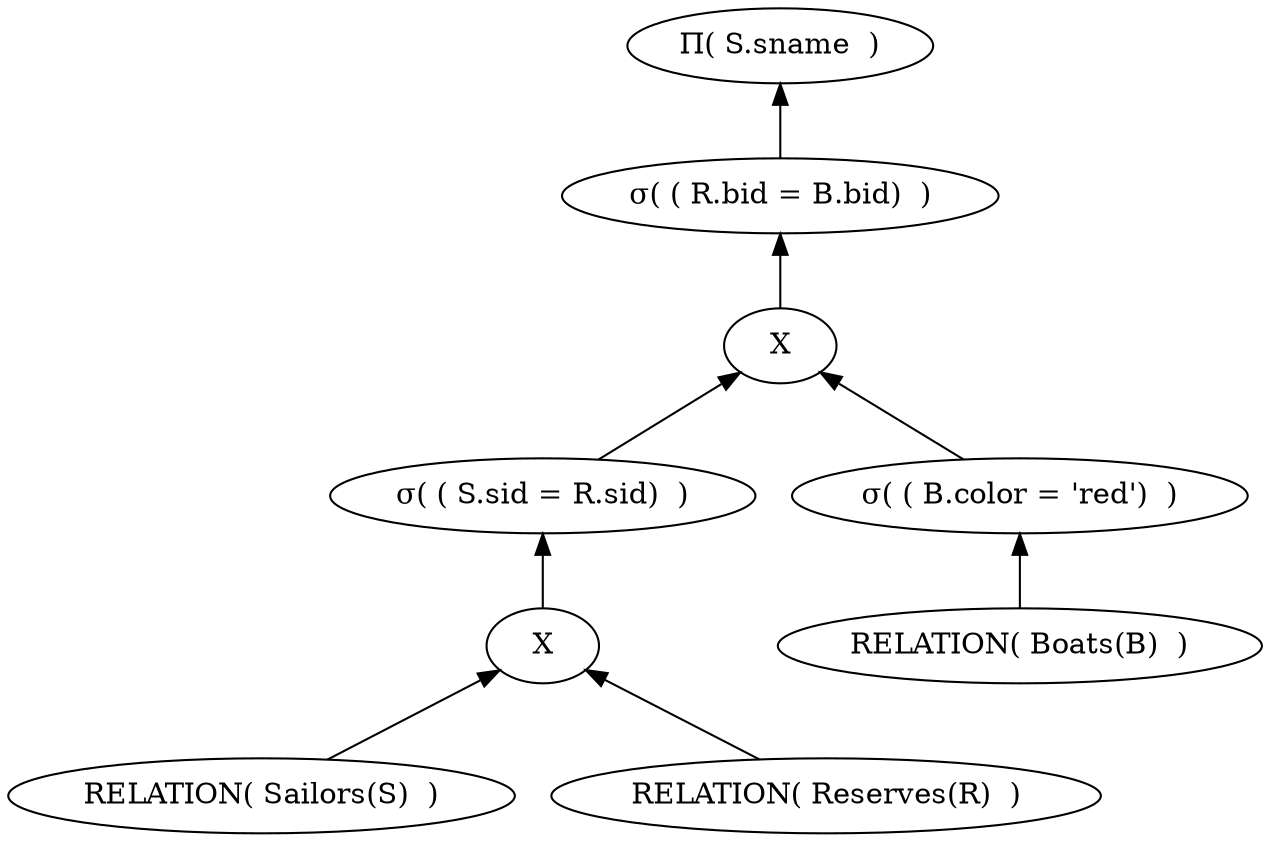 digraph G {
edge [dir=back]
node1[ label = "&#928;( S.sname  )"]
node2[ label = "&#963;( ( R.bid = B.bid)  )" ]
node1->node2
node3[ label = "X"]
node2->node3
node4[ label = "&#963;( ( S.sid = R.sid)  )" ]
node3->node4
node5[ label = "X"]
node4->node5
node6[ label = "RELATION( Sailors(S)  )" ]
node5->node6
node7[ label = "RELATION( Reserves(R)  )" ]
node5->node7
node8[ label = "&#963;( ( B.color = 'red')  )" ]
node3->node8
node9[ label = "RELATION( Boats(B)  )" ]
node8->node9
}
